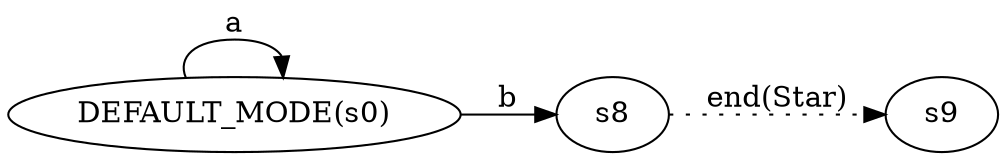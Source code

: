 digraph ATN {
  rankdir=LR;

  "DEFAULT_MODE(s0)" -> "DEFAULT_MODE(s0)" [label=a]
  "DEFAULT_MODE(s0)" -> s8 [label=b]
  s8 -> s9 [label="end(Star)", style=dotted]
}